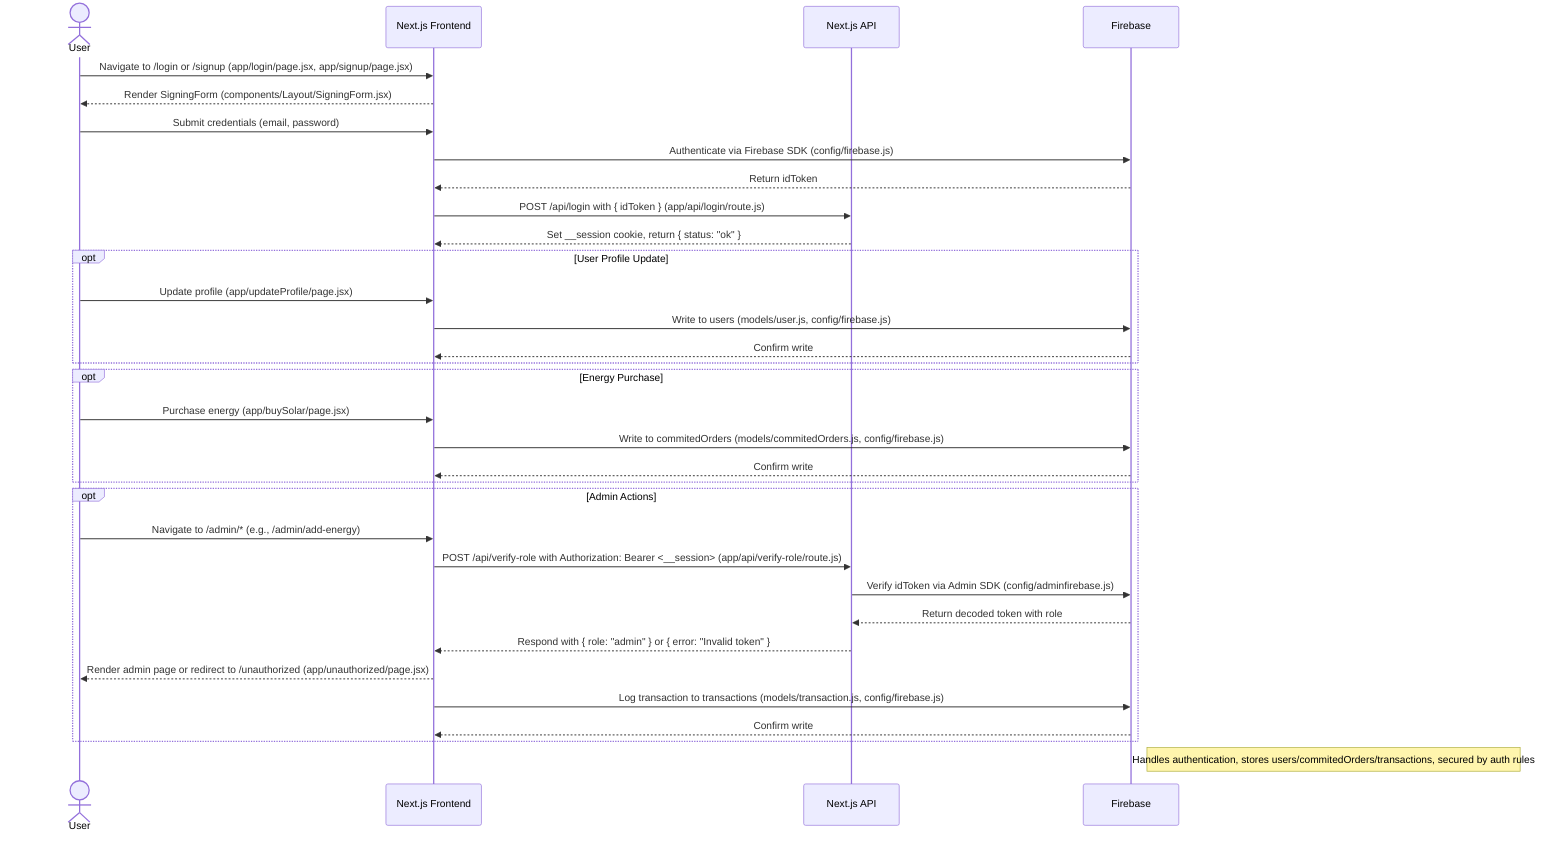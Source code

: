 sequenceDiagram
    actor U as User
    participant F as Next.js Frontend
    participant API as Next.js API
    participant DB as Firebase

    U->>F: Navigate to /login or /signup (app/login/page.jsx, app/signup/page.jsx)
    F-->>U: Render SigningForm (components/Layout/SigningForm.jsx)
    U->>F: Submit credentials (email, password)
    F->>DB: Authenticate via Firebase SDK (config/firebase.js)
    DB-->>F: Return idToken
    F->>API: POST /api/login with { idToken } (app/api/login/route.js)
    API-->>F: Set __session cookie, return { status: "ok" }

    opt User Profile Update
        U->>F: Update profile (app/updateProfile/page.jsx)
        F->>DB: Write to users (models/user.js, config/firebase.js)
        DB-->>F: Confirm write
    end

    opt Energy Purchase
        U->>F: Purchase energy (app/buySolar/page.jsx)
        F->>DB: Write to commitedOrders (models/commitedOrders.js, config/firebase.js)
        DB-->>F: Confirm write
    end

    opt Admin Actions
        U->>F: Navigate to /admin/* (e.g., /admin/add-energy)
        F->>API: POST /api/verify-role with Authorization: Bearer <__session> (app/api/verify-role/route.js)
        API->>DB: Verify idToken via Admin SDK (config/adminfirebase.js)
        DB-->>API: Return decoded token with role
        API-->>F: Respond with { role: "admin" } or { error: "Invalid token" }
        F-->>U: Render admin page or redirect to /unauthorized (app/unauthorized/page.jsx)
        F->>DB: Log transaction to transactions (models/transaction.js, config/firebase.js)
        DB-->>F: Confirm write
    end

    Note right of DB: Handles authentication, stores users/commitedOrders/transactions, secured by auth rules